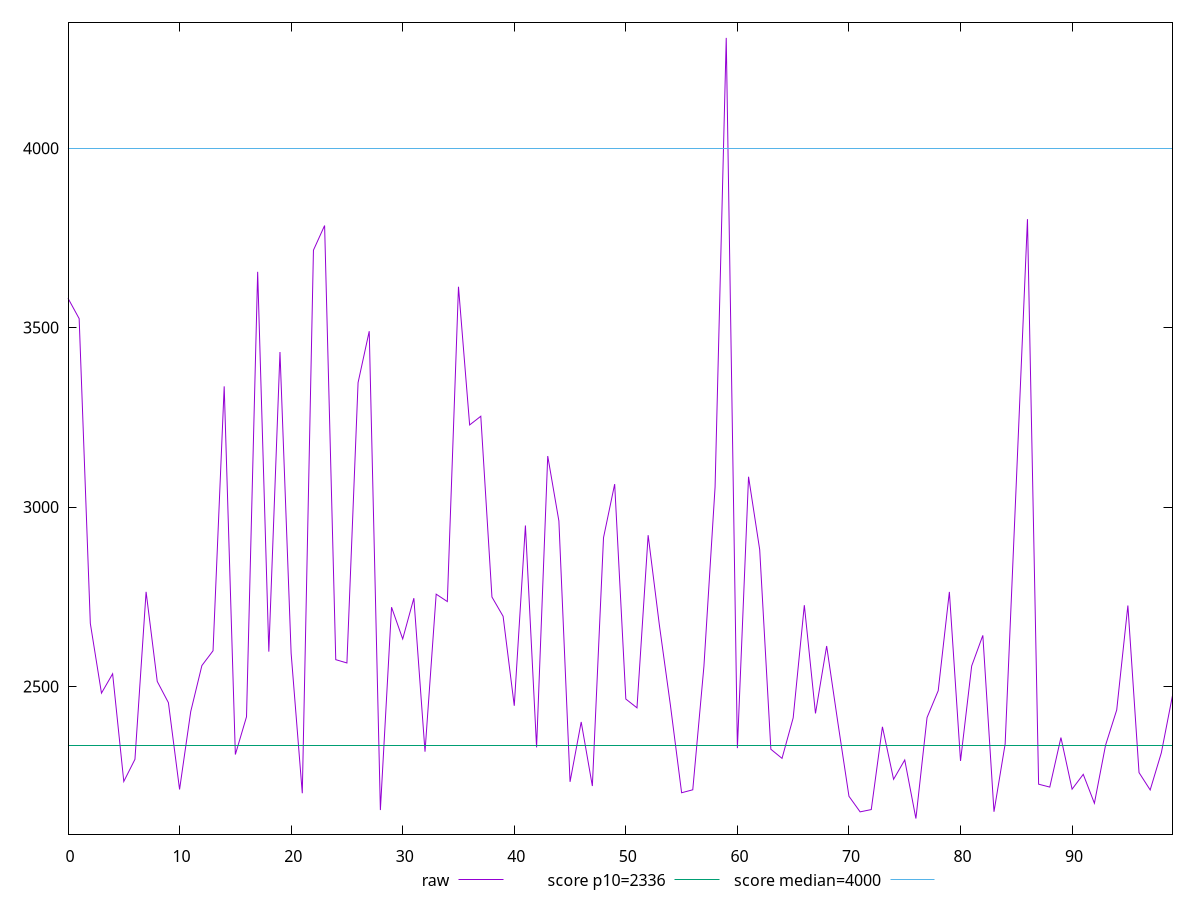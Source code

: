 reset

$raw <<EOF
0 3581.8775000000005
1 3525.0095
2 2676.0694999999996
3 2481.7255
4 2535.5639999999994
5 2235.5925
6 2297.3240000000005
7 2763.8329999999996
8 2514.228
9 2455.1055
10 2213.3859999999995
11 2430.1794999999997
12 2558.5229999999992
13 2599.702
14 3336.325999999999
15 2310.7085
16 2415.808
17 3655.3720000000003
18 2597.3385000000003
19 3431.9945000000002
20 2592.7129999999997
21 2202.8135
22 3715.7509999999997
23 3784.3785
24 2574.9505
25 2565.7325
26 3346.6855000000005
27 3490.022
28 2156.0265
29 2721.0855
30 2632.6639999999998
31 2746.2095
32 2318.5734999999995
33 2757.4354999999996
34 2736.872999999999
35 3613.8469999999998
36 3228.8305
37 3253.1020000000008
38 2749.4560000000006
39 2695.736
40 2446.5255000000006
41 2948.6845000000003
42 2330.492
43 3142.2345000000005
44 2961.3115
45 2234.5775000000003
46 2401.365
47 2222.9285
48 2914.8695
49 3064.051
50 2465.223
51 2440.758
52 2921.738
53 2672.955
54 2447.2639999999997
55 2204.168
56 2212.4345000000003
57 2556.4379999999996
58 3056.1195000000007
59 4307.1055
60 2328.5190000000002
61 3084.538000000001
62 2881.1319999999996
63 2325.3589999999995
64 2299.9835000000003
65 2412.8435000000004
66 2726.6759999999995
67 2425.2515
68 2612.974
69 2400.7770000000005
70 2194.3505
71 2150.951
72 2157.325
73 2387.8825
74 2241.6229999999996
75 2295.4514999999997
76 2132.3865
77 2413.7125
78 2488.5584999999996
79 2763.736000000001
80 2292.8555
81 2557.4255
82 2642.6259999999997
83 2151.2744999999995
84 2340.1354999999994
85 3068.3315000000007
86 3802.1020000000008
87 2228.0395
88 2219.9695
89 2357.9535000000005
90 2214.1615
91 2255.483
92 2174.9300000000003
93 2336.657
94 2434.7885000000006
95 2725.7999999999993
96 2260.353
97 2211.9834999999994
98 2315.5104999999994
99 2475.0814999999993
EOF

set key outside below
set xrange [0:99]
set yrange [2088.89212:4350.59988]
set trange [2088.89212:4350.59988]
set terminal svg size 640, 500 enhanced background rgb 'white'
set output "report_00013_2021-02-09T12-04-24.940Z/first-meaningful-paint/samples/pages+cached/raw/values.svg"

plot $raw title "raw" with line, \
     2336 title "score p10=2336", \
     4000 title "score median=4000"

reset
